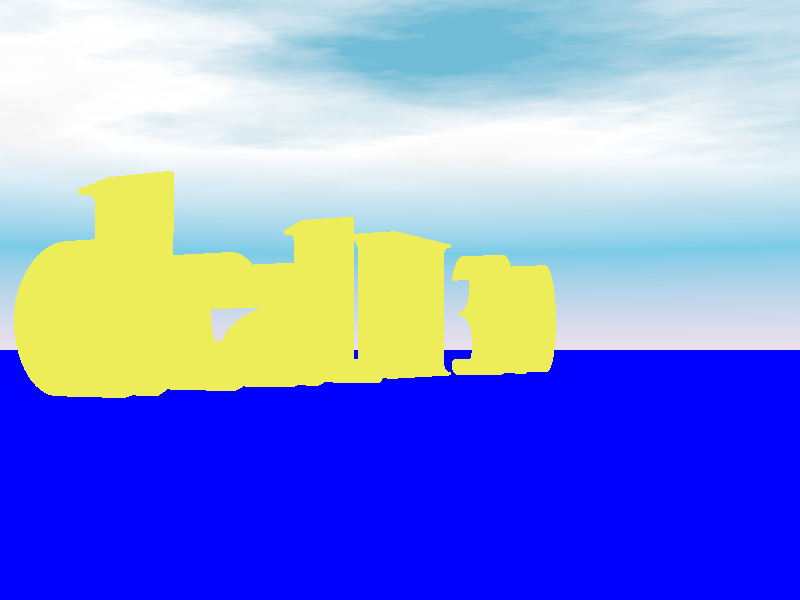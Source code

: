  
#include "colors.inc"

camera {
  location <-5,.15,-2>
  look_at <1,0.5,1>
  angle 45
}

light_source { <500,500,-1000> White }

plane { y,0
  texture {
    pigment { color rgbt <0,0,1,0.8> }
    finish { reflection .35 specular 1 }
    normal { ripples .35 turbulence .5 scale .25 }
  }
}

plane { y, -10
  texture {
    pigment { Blue }
  }
}


text { ttf "timrom.ttf" "deal.II  3.0" .25, 0
  pigment { BrightGold }
  finish { specular 1 }
  translate -3*x
  translate 0.02*y
}

text { ttf "timrom.ttf" "deal.II  3.0" .15, 0
  pigment { BrightGold }
  finish { specular 1 }
  rotate 90*x
  rotate 90*y
  translate -2.25*x
  translate 2.5*z
  translate -0.25*y
}


#include "skies.inc"

sky_sphere { S_Cloud2 }

